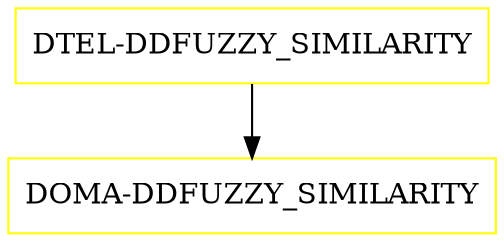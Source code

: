 digraph G {
  "DTEL-DDFUZZY_SIMILARITY" [shape=box,color=yellow];
  "DOMA-DDFUZZY_SIMILARITY" [shape=box,color=yellow,URL="./DOMA_DDFUZZY_SIMILARITY.html"];
  "DTEL-DDFUZZY_SIMILARITY" -> "DOMA-DDFUZZY_SIMILARITY";
}
